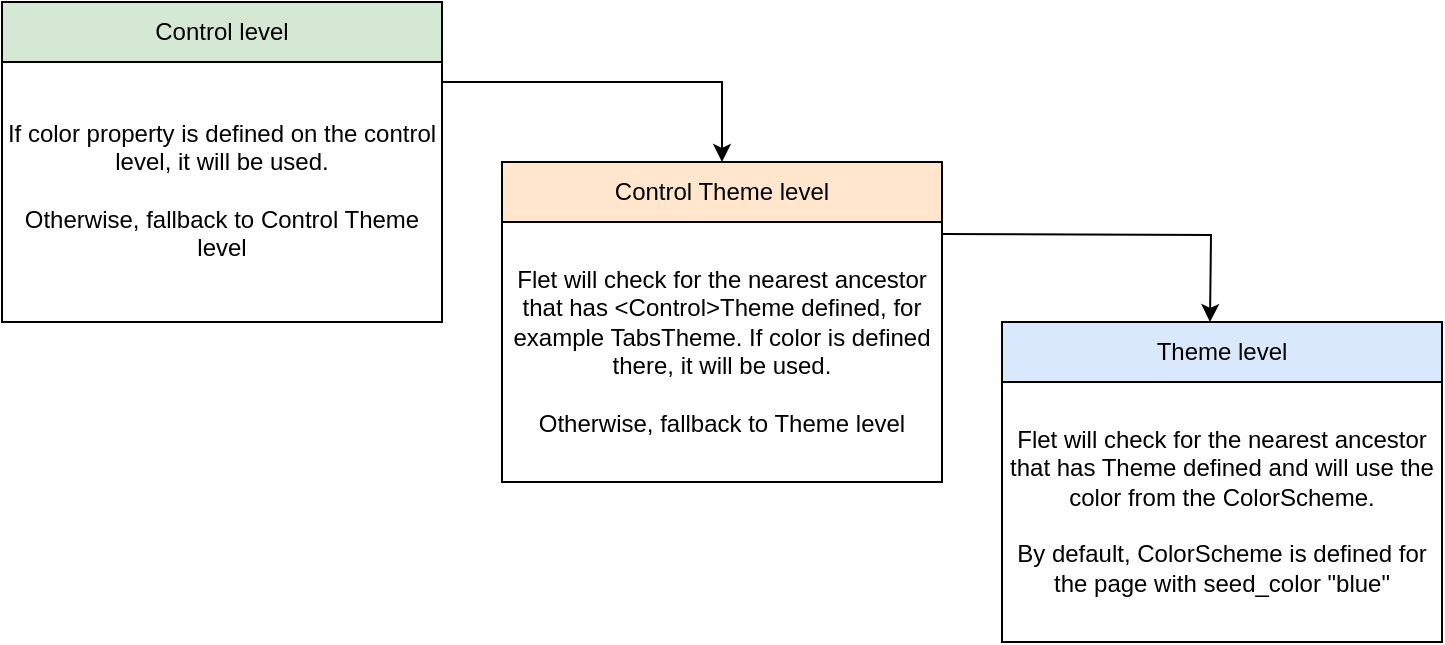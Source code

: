 <mxfile version="21.1.4" type="device">
  <diagram name="Page-1" id="4PMVrwU7O7--RcBuMRTO">
    <mxGraphModel dx="984" dy="606" grid="1" gridSize="10" guides="1" tooltips="1" connect="1" arrows="1" fold="1" page="1" pageScale="1" pageWidth="850" pageHeight="1100" math="0" shadow="0">
      <root>
        <mxCell id="0" />
        <mxCell id="1" parent="0" />
        <mxCell id="x1HOqvgwTn4rWtFh7pfc-1" value="&lt;br&gt;&lt;br&gt;If color property is defined on the control level, it will be used.&lt;br&gt;&lt;br&gt;Otherwise, fallback to Control Theme level" style="rounded=0;whiteSpace=wrap;html=1;" vertex="1" parent="1">
          <mxGeometry x="80" y="80" width="220" height="160" as="geometry" />
        </mxCell>
        <mxCell id="x1HOqvgwTn4rWtFh7pfc-2" value="&lt;br&gt;&lt;br&gt;Flet will check for the nearest ancestor that has &amp;lt;Control&amp;gt;Theme defined, for example TabsTheme. If color is defined there,&amp;nbsp;it will be used.&lt;br&gt;&lt;br&gt;Otherwise, fallback to Theme level" style="rounded=0;whiteSpace=wrap;html=1;" vertex="1" parent="1">
          <mxGeometry x="330" y="160" width="220" height="160" as="geometry" />
        </mxCell>
        <mxCell id="x1HOqvgwTn4rWtFh7pfc-3" value="&lt;br&gt;&lt;br&gt;Flet will check for the nearest ancestor that has Theme defined and will use the color from the ColorScheme.&lt;br&gt;&lt;br&gt;By default, ColorScheme is defined for the page with seed_color &quot;blue&quot;" style="rounded=0;whiteSpace=wrap;html=1;" vertex="1" parent="1">
          <mxGeometry x="580" y="240" width="220" height="160" as="geometry" />
        </mxCell>
        <mxCell id="x1HOqvgwTn4rWtFh7pfc-4" value="" style="endArrow=classic;html=1;rounded=0;exitX=1;exitY=0.25;exitDx=0;exitDy=0;entryX=0.5;entryY=0;entryDx=0;entryDy=0;edgeStyle=orthogonalEdgeStyle;" edge="1" parent="1" source="x1HOqvgwTn4rWtFh7pfc-1" target="x1HOqvgwTn4rWtFh7pfc-7">
          <mxGeometry width="50" height="50" relative="1" as="geometry">
            <mxPoint x="400" y="250" as="sourcePoint" />
            <mxPoint x="450" y="200" as="targetPoint" />
          </mxGeometry>
        </mxCell>
        <mxCell id="x1HOqvgwTn4rWtFh7pfc-5" value="" style="endArrow=classic;html=1;rounded=0;exitX=1;exitY=0.25;exitDx=0;exitDy=0;entryX=0.473;entryY=-0.007;entryDx=0;entryDy=0;entryPerimeter=0;edgeStyle=orthogonalEdgeStyle;" edge="1" parent="1">
          <mxGeometry width="50" height="50" relative="1" as="geometry">
            <mxPoint x="550" y="196" as="sourcePoint" />
            <mxPoint x="684" y="240" as="targetPoint" />
          </mxGeometry>
        </mxCell>
        <mxCell id="x1HOqvgwTn4rWtFh7pfc-6" value="Control level" style="rounded=0;whiteSpace=wrap;html=1;fillColor=#d5e8d4;strokeColor=default;" vertex="1" parent="1">
          <mxGeometry x="80" y="80" width="220" height="30" as="geometry" />
        </mxCell>
        <mxCell id="x1HOqvgwTn4rWtFh7pfc-7" value="Control Theme level" style="rounded=0;whiteSpace=wrap;html=1;fillColor=#ffe6cc;strokeColor=default;" vertex="1" parent="1">
          <mxGeometry x="330" y="160" width="220" height="30" as="geometry" />
        </mxCell>
        <mxCell id="x1HOqvgwTn4rWtFh7pfc-8" value="Theme level" style="rounded=0;whiteSpace=wrap;html=1;fillColor=#dae8fc;strokeColor=default;" vertex="1" parent="1">
          <mxGeometry x="580" y="240" width="220" height="30" as="geometry" />
        </mxCell>
      </root>
    </mxGraphModel>
  </diagram>
</mxfile>
